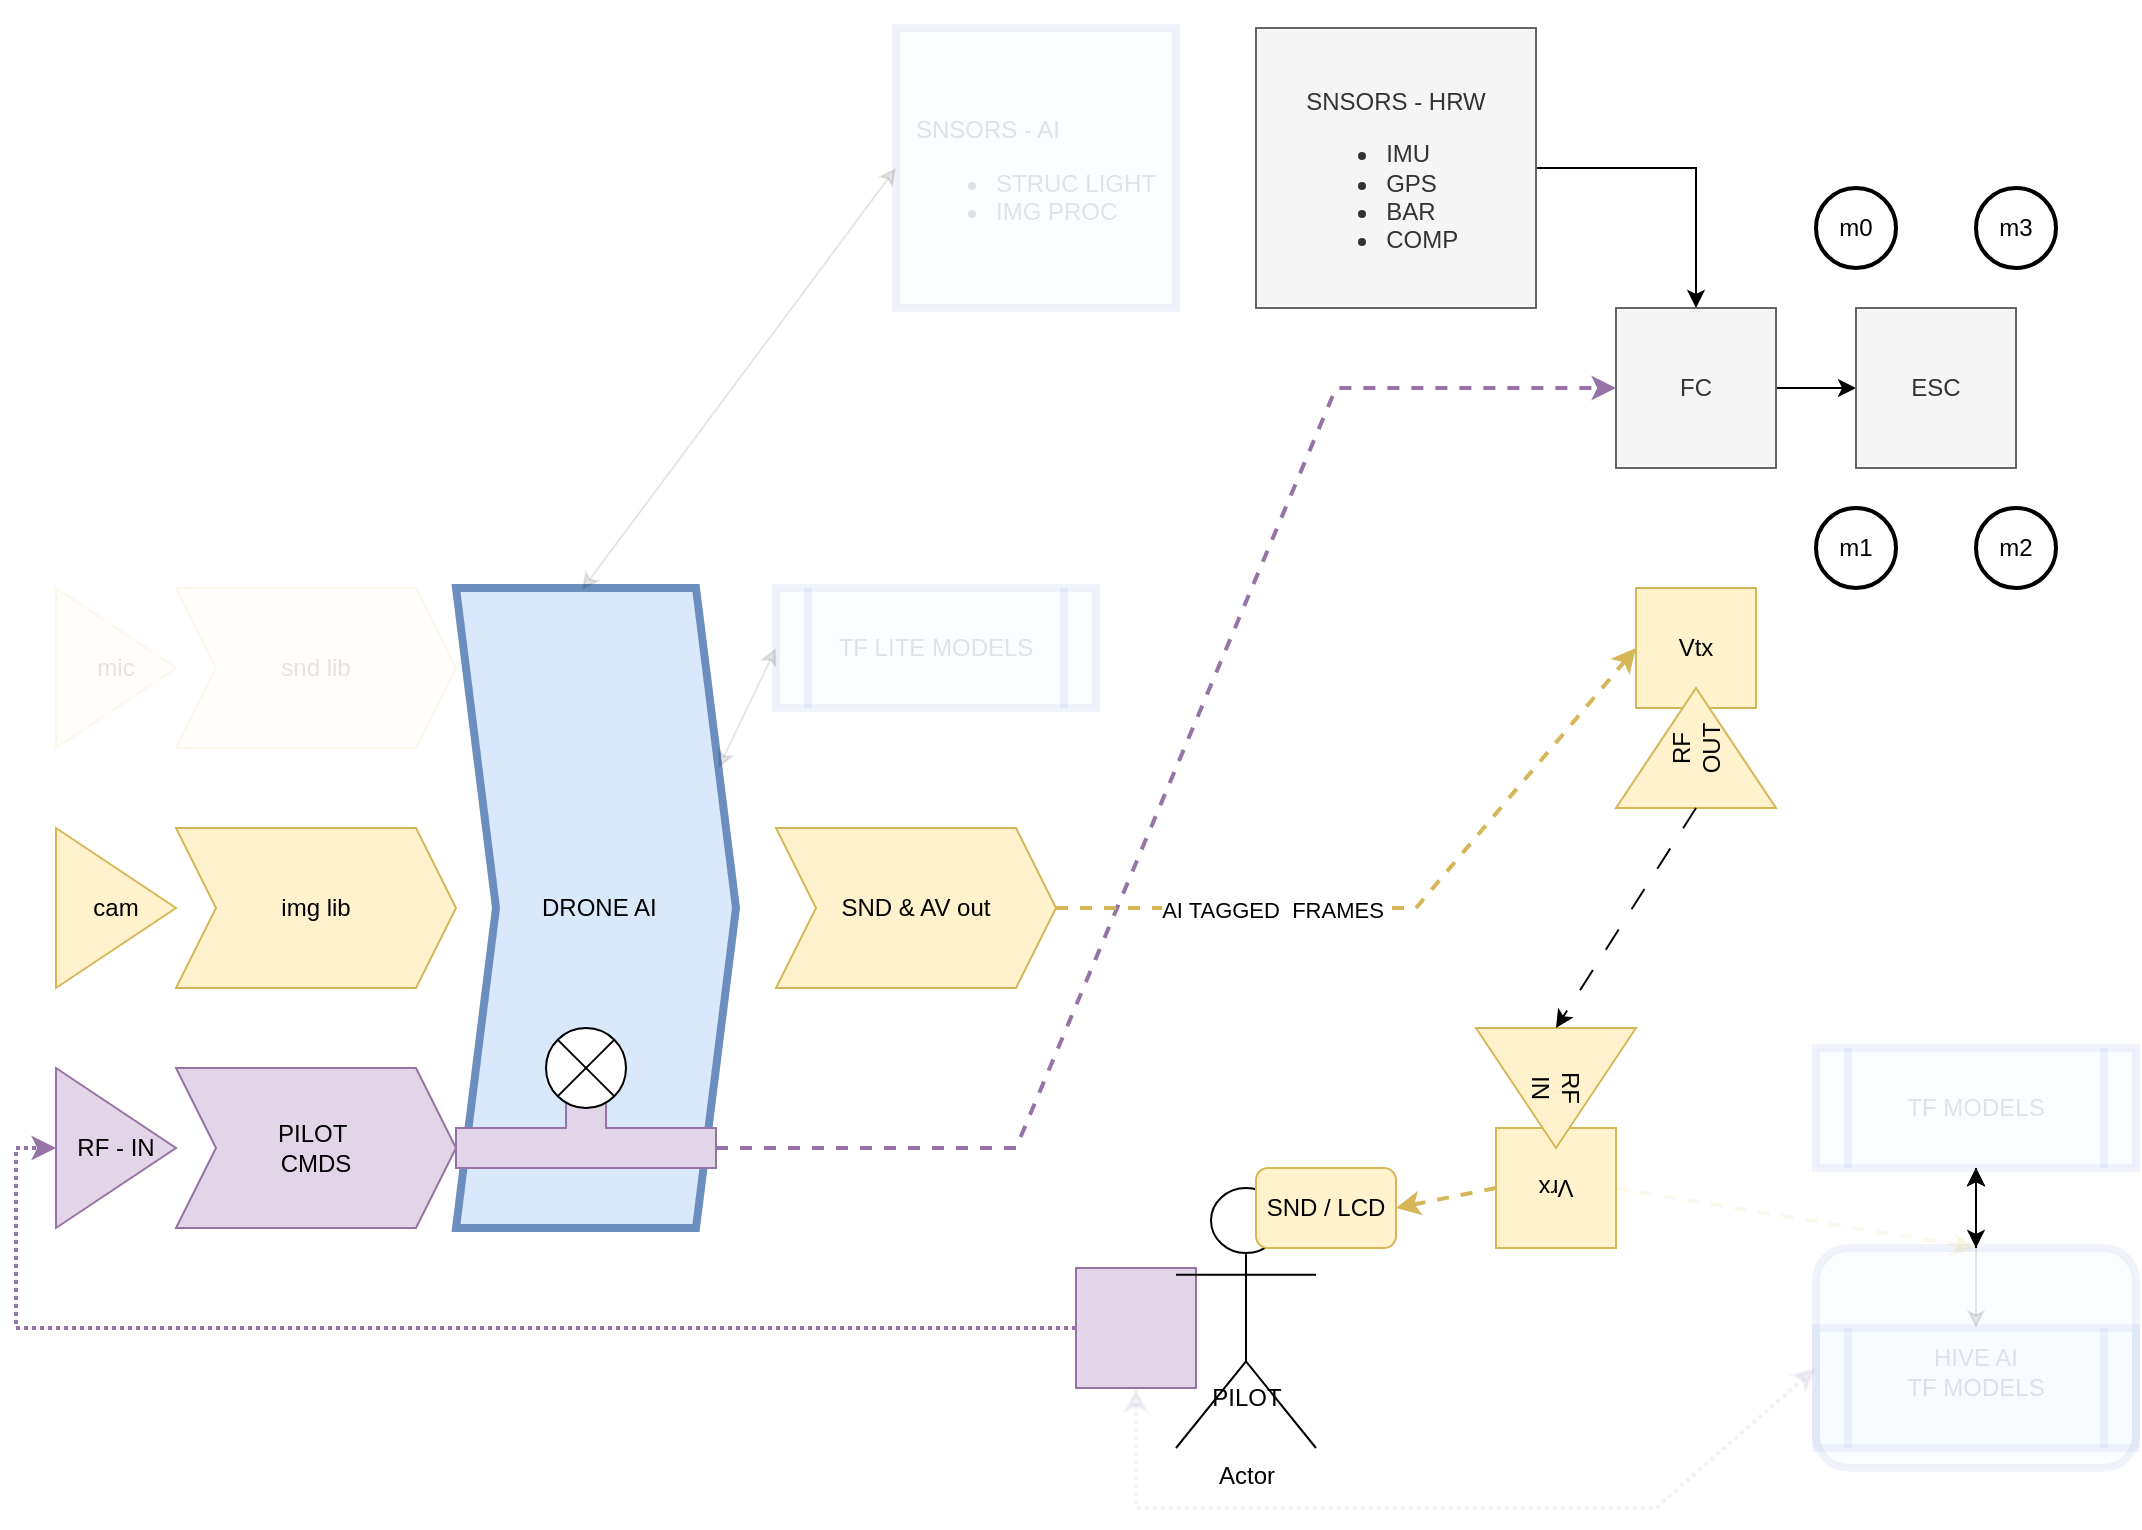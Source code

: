<mxfile version="22.1.16" type="github">
  <diagram name="Page-1" id="fXT3vuanvutzZHE2cfc6">
    <mxGraphModel dx="1386" dy="795" grid="1" gridSize="10" guides="1" tooltips="1" connect="1" arrows="1" fold="1" page="1" pageScale="1" pageWidth="1100" pageHeight="850" math="0" shadow="0">
      <root>
        <mxCell id="0" />
        <mxCell id="1" parent="0" />
        <mxCell id="ryT2o7gFrRwiRls5OtG9-1" value="&lt;div&gt;cam&lt;/div&gt;" style="triangle;whiteSpace=wrap;html=1;fillColor=#fff2cc;strokeColor=#d6b656;" parent="1" vertex="1">
          <mxGeometry x="40" y="480" width="60" height="80" as="geometry" />
        </mxCell>
        <mxCell id="ryT2o7gFrRwiRls5OtG9-2" value="img lib" style="shape=step;perimeter=stepPerimeter;whiteSpace=wrap;html=1;fixedSize=1;fillColor=#fff2cc;strokeColor=#d6b656;" parent="1" vertex="1">
          <mxGeometry x="100" y="480" width="140" height="80" as="geometry" />
        </mxCell>
        <mxCell id="ryT2o7gFrRwiRls5OtG9-16" style="edgeStyle=orthogonalEdgeStyle;rounded=0;orthogonalLoop=1;jettySize=auto;html=1;entryX=0;entryY=0.5;entryDx=0;entryDy=0;" parent="1" source="ryT2o7gFrRwiRls5OtG9-3" target="ryT2o7gFrRwiRls5OtG9-4" edge="1">
          <mxGeometry relative="1" as="geometry" />
        </mxCell>
        <mxCell id="ryT2o7gFrRwiRls5OtG9-3" value="FC" style="whiteSpace=wrap;html=1;aspect=fixed;fillColor=#f5f5f5;fontColor=#333333;strokeColor=#666666;" parent="1" vertex="1">
          <mxGeometry x="820" y="220" width="80" height="80" as="geometry" />
        </mxCell>
        <mxCell id="ryT2o7gFrRwiRls5OtG9-4" value="&lt;div&gt;ESC&lt;/div&gt;" style="whiteSpace=wrap;html=1;aspect=fixed;fillColor=#f5f5f5;fontColor=#333333;strokeColor=#666666;" parent="1" vertex="1">
          <mxGeometry x="940" y="220" width="80" height="80" as="geometry" />
        </mxCell>
        <mxCell id="ryT2o7gFrRwiRls5OtG9-5" value="mic" style="triangle;whiteSpace=wrap;html=1;fillColor=#fff2cc;strokeColor=#d6b656;opacity=10;textOpacity=10;" parent="1" vertex="1">
          <mxGeometry x="40" y="360" width="60" height="80" as="geometry" />
        </mxCell>
        <mxCell id="ryT2o7gFrRwiRls5OtG9-6" value="snd lib" style="shape=step;perimeter=stepPerimeter;whiteSpace=wrap;html=1;fixedSize=1;fillColor=#fff2cc;strokeColor=#d6b656;opacity=10;textOpacity=10;" parent="1" vertex="1">
          <mxGeometry x="100" y="360" width="140" height="80" as="geometry" />
        </mxCell>
        <mxCell id="ryT2o7gFrRwiRls5OtG9-7" value="m0" style="strokeWidth=2;html=1;shape=mxgraph.flowchart.start_2;whiteSpace=wrap;" parent="1" vertex="1">
          <mxGeometry x="920" y="160" width="40" height="40" as="geometry" />
        </mxCell>
        <mxCell id="ryT2o7gFrRwiRls5OtG9-8" value="m3" style="strokeWidth=2;html=1;shape=mxgraph.flowchart.start_2;whiteSpace=wrap;" parent="1" vertex="1">
          <mxGeometry x="1000" y="160" width="40" height="40" as="geometry" />
        </mxCell>
        <mxCell id="ryT2o7gFrRwiRls5OtG9-9" value="&lt;div&gt;m1&lt;/div&gt;" style="strokeWidth=2;html=1;shape=mxgraph.flowchart.start_2;whiteSpace=wrap;" parent="1" vertex="1">
          <mxGeometry x="920" y="320" width="40" height="40" as="geometry" />
        </mxCell>
        <mxCell id="ryT2o7gFrRwiRls5OtG9-10" value="&lt;div&gt;m2&lt;/div&gt;" style="strokeWidth=2;html=1;shape=mxgraph.flowchart.start_2;whiteSpace=wrap;" parent="1" vertex="1">
          <mxGeometry x="1000" y="320" width="40" height="40" as="geometry" />
        </mxCell>
        <mxCell id="ryT2o7gFrRwiRls5OtG9-15" style="edgeStyle=orthogonalEdgeStyle;rounded=0;orthogonalLoop=1;jettySize=auto;html=1;entryX=0.5;entryY=0;entryDx=0;entryDy=0;" parent="1" source="ryT2o7gFrRwiRls5OtG9-11" target="ryT2o7gFrRwiRls5OtG9-3" edge="1">
          <mxGeometry relative="1" as="geometry" />
        </mxCell>
        <mxCell id="ryT2o7gFrRwiRls5OtG9-11" value="&lt;div align=&quot;left&quot;&gt;&lt;br&gt;&lt;/div&gt;&lt;div align=&quot;left&quot;&gt;&lt;br&gt;&lt;/div&gt;&lt;div align=&quot;left&quot;&gt;&lt;br&gt;&lt;/div&gt;&lt;div align=&quot;left&quot;&gt;SNSORS - HRW&lt;br&gt;&lt;/div&gt;&lt;div align=&quot;left&quot;&gt;&lt;ul&gt;&lt;li&gt;IMU&lt;/li&gt;&lt;li&gt;GPS&lt;/li&gt;&lt;li&gt;BAR&lt;/li&gt;&lt;li&gt;COMP&lt;/li&gt;&lt;/ul&gt;&lt;/div&gt;&lt;div&gt;&lt;br&gt;&lt;/div&gt;&lt;div&gt;&lt;br&gt;&lt;/div&gt;" style="whiteSpace=wrap;html=1;aspect=fixed;fillColor=#f5f5f5;fontColor=#333333;strokeColor=#666666;" parent="1" vertex="1">
          <mxGeometry x="640" y="80" width="140" height="140" as="geometry" />
        </mxCell>
        <mxCell id="ryT2o7gFrRwiRls5OtG9-17" value="&lt;div align=&quot;left&quot;&gt;&lt;br&gt;&lt;/div&gt;&lt;div align=&quot;left&quot;&gt;&lt;br&gt;&lt;/div&gt;&lt;div align=&quot;left&quot;&gt;&lt;br&gt;&lt;/div&gt;&lt;div align=&quot;left&quot;&gt;SNSORS - AI&lt;br&gt;&lt;/div&gt;&lt;div align=&quot;left&quot;&gt;&lt;ul&gt;&lt;li&gt;STRUC LIGHT&lt;/li&gt;&lt;li&gt;IMG PROC&lt;/li&gt;&lt;/ul&gt;&lt;/div&gt;&lt;div&gt;&lt;br&gt;&lt;/div&gt;&lt;div&gt;&lt;br&gt;&lt;/div&gt;" style="whiteSpace=wrap;html=1;aspect=fixed;fillColor=#dae8fc;strokeColor=#6c8ebf;strokeWidth=4;glass=0;opacity=10;textOpacity=10;" parent="1" vertex="1">
          <mxGeometry x="460" y="80" width="140" height="140" as="geometry" />
        </mxCell>
        <mxCell id="ryT2o7gFrRwiRls5OtG9-20" value="RF - IN" style="triangle;whiteSpace=wrap;html=1;fillColor=#e1d5e7;strokeColor=#9673a6;" parent="1" vertex="1">
          <mxGeometry x="40" y="600" width="60" height="80" as="geometry" />
        </mxCell>
        <mxCell id="ryT2o7gFrRwiRls5OtG9-21" value="&lt;div&gt;PILOT&amp;nbsp;&lt;/div&gt;&lt;div&gt;CMDS&lt;/div&gt;" style="shape=step;perimeter=stepPerimeter;whiteSpace=wrap;html=1;fixedSize=1;fillColor=#e1d5e7;strokeColor=#9673a6;" parent="1" vertex="1">
          <mxGeometry x="100" y="600" width="140" height="80" as="geometry" />
        </mxCell>
        <mxCell id="ryT2o7gFrRwiRls5OtG9-22" value="Vtx" style="whiteSpace=wrap;html=1;aspect=fixed;fillColor=#fff2cc;strokeColor=#d6b656;" parent="1" vertex="1">
          <mxGeometry x="830" y="360" width="60" height="60" as="geometry" />
        </mxCell>
        <mxCell id="ryT2o7gFrRwiRls5OtG9-23" value="&lt;div&gt;RF&lt;/div&gt;&lt;div&gt;OUT&lt;/div&gt;" style="triangle;whiteSpace=wrap;html=1;rotation=-90;fillColor=#fff2cc;strokeColor=#d6b656;" parent="1" vertex="1">
          <mxGeometry x="830" y="400" width="60" height="80" as="geometry" />
        </mxCell>
        <mxCell id="ryT2o7gFrRwiRls5OtG9-33" style="edgeStyle=orthogonalEdgeStyle;rounded=0;orthogonalLoop=1;jettySize=auto;html=1;entryX=0;entryY=0.5;entryDx=0;entryDy=0;exitX=0;exitY=0.5;exitDx=0;exitDy=0;fillColor=#e1d5e7;strokeColor=#9673a6;strokeWidth=2;dashed=1;dashPattern=1 1;" parent="1" source="ryT2o7gFrRwiRls5OtG9-34" target="ryT2o7gFrRwiRls5OtG9-20" edge="1">
          <mxGeometry relative="1" as="geometry">
            <mxPoint x="610" y="730" as="sourcePoint" />
          </mxGeometry>
        </mxCell>
        <mxCell id="ryT2o7gFrRwiRls5OtG9-34" value="" style="whiteSpace=wrap;html=1;aspect=fixed;fillColor=#e1d5e7;strokeColor=#9673a6;" parent="1" vertex="1">
          <mxGeometry x="550" y="700" width="60" height="60" as="geometry" />
        </mxCell>
        <mxCell id="ryT2o7gFrRwiRls5OtG9-36" value="" style="endArrow=classic;html=1;rounded=0;exitX=0;exitY=0;exitDx=0;exitDy=10;exitPerimeter=0;entryX=0;entryY=0.5;entryDx=0;entryDy=0;strokeWidth=2;fillColor=#e1d5e7;strokeColor=#9673a6;dashed=1;" parent="1" source="ryT2o7gFrRwiRls5OtG9-35" target="ryT2o7gFrRwiRls5OtG9-3" edge="1">
          <mxGeometry width="50" height="50" relative="1" as="geometry">
            <mxPoint x="500" y="500" as="sourcePoint" />
            <mxPoint x="550" y="450" as="targetPoint" />
            <Array as="points">
              <mxPoint x="520" y="640" />
              <mxPoint x="680" y="260" />
            </Array>
          </mxGeometry>
        </mxCell>
        <mxCell id="ryT2o7gFrRwiRls5OtG9-37" value="" style="group;strokeWidth=4;strokeColor=none;" parent="1" vertex="1" connectable="0">
          <mxGeometry x="240" y="360" width="140" height="320" as="geometry" />
        </mxCell>
        <mxCell id="ryT2o7gFrRwiRls5OtG9-18" value="&lt;div&gt;&amp;nbsp;DRONE AI&lt;/div&gt;" style="shape=step;perimeter=stepPerimeter;whiteSpace=wrap;html=1;fixedSize=1;fillColor=#dae8fc;strokeColor=#6c8ebf;movable=1;resizable=1;rotatable=1;deletable=1;editable=1;locked=0;connectable=1;strokeWidth=4;" parent="ryT2o7gFrRwiRls5OtG9-37" vertex="1">
          <mxGeometry width="140" height="320" as="geometry" />
        </mxCell>
        <mxCell id="ryT2o7gFrRwiRls5OtG9-35" value="" style="shape=tee;whiteSpace=wrap;html=1;rotation=-180;fillColor=#e1d5e7;strokeColor=#9673a6;movable=1;resizable=1;rotatable=1;deletable=1;editable=1;locked=0;connectable=1;" parent="ryT2o7gFrRwiRls5OtG9-37" vertex="1">
          <mxGeometry y="250" width="130" height="40" as="geometry" />
        </mxCell>
        <mxCell id="ryT2o7gFrRwiRls5OtG9-43" value="" style="shape=sumEllipse;perimeter=ellipsePerimeter;whiteSpace=wrap;html=1;backgroundOutline=1;" parent="ryT2o7gFrRwiRls5OtG9-37" vertex="1">
          <mxGeometry x="45" y="220" width="40" height="40" as="geometry" />
        </mxCell>
        <mxCell id="ryT2o7gFrRwiRls5OtG9-38" value="SND &amp;amp; AV out" style="shape=step;perimeter=stepPerimeter;whiteSpace=wrap;html=1;fixedSize=1;fillColor=#fff2cc;strokeColor=#d6b656;" parent="1" vertex="1">
          <mxGeometry x="400" y="480" width="140" height="80" as="geometry" />
        </mxCell>
        <mxCell id="ryT2o7gFrRwiRls5OtG9-42" value="" style="endArrow=classic;html=1;rounded=0;exitX=1;exitY=0.5;exitDx=0;exitDy=0;entryX=0;entryY=0.5;entryDx=0;entryDy=0;fillColor=#fff2cc;strokeColor=#d6b656;strokeWidth=2;dashed=1;" parent="1" source="ryT2o7gFrRwiRls5OtG9-38" target="ryT2o7gFrRwiRls5OtG9-22" edge="1">
          <mxGeometry width="50" height="50" relative="1" as="geometry">
            <mxPoint x="500" y="420" as="sourcePoint" />
            <mxPoint x="550" y="370" as="targetPoint" />
            <Array as="points">
              <mxPoint x="720" y="520" />
            </Array>
          </mxGeometry>
        </mxCell>
        <mxCell id="ryT2o7gFrRwiRls5OtG9-62" value="&lt;div&gt;AI TAGGED&amp;nbsp; FRAMES&lt;/div&gt;" style="edgeLabel;html=1;align=center;verticalAlign=middle;resizable=0;points=[];" parent="ryT2o7gFrRwiRls5OtG9-42" vertex="1" connectable="0">
          <mxGeometry x="-0.383" y="-1" relative="1" as="geometry">
            <mxPoint as="offset" />
          </mxGeometry>
        </mxCell>
        <mxCell id="ryT2o7gFrRwiRls5OtG9-47" value="" style="group;rotation=-180;" parent="1" vertex="1" connectable="0">
          <mxGeometry x="750" y="580" width="80" height="110" as="geometry" />
        </mxCell>
        <mxCell id="ryT2o7gFrRwiRls5OtG9-45" value="&lt;div&gt;Vrx&lt;/div&gt;" style="whiteSpace=wrap;html=1;aspect=fixed;fillColor=#fff2cc;strokeColor=#d6b656;rotation=-180;" parent="ryT2o7gFrRwiRls5OtG9-47" vertex="1">
          <mxGeometry x="10" y="50" width="60" height="60" as="geometry" />
        </mxCell>
        <mxCell id="ryT2o7gFrRwiRls5OtG9-46" value="&lt;div&gt;RF&lt;/div&gt;&lt;div&gt;IN&lt;/div&gt;" style="triangle;whiteSpace=wrap;html=1;rotation=-270;fillColor=#fff2cc;strokeColor=#d6b656;" parent="ryT2o7gFrRwiRls5OtG9-47" vertex="1">
          <mxGeometry x="10" y="-10" width="60" height="80" as="geometry" />
        </mxCell>
        <mxCell id="ryT2o7gFrRwiRls5OtG9-52" value="" style="endArrow=classic;startArrow=classic;html=1;rounded=0;entryX=0;entryY=0.5;entryDx=0;entryDy=0;exitX=0.45;exitY=0.003;exitDx=0;exitDy=0;exitPerimeter=0;opacity=10;" parent="1" source="ryT2o7gFrRwiRls5OtG9-18" target="ryT2o7gFrRwiRls5OtG9-17" edge="1">
          <mxGeometry width="50" height="50" relative="1" as="geometry">
            <mxPoint x="500" y="470" as="sourcePoint" />
            <mxPoint x="550" y="420" as="targetPoint" />
          </mxGeometry>
        </mxCell>
        <mxCell id="ryT2o7gFrRwiRls5OtG9-53" value="" style="endArrow=classic;html=1;rounded=0;entryX=0;entryY=0.5;entryDx=0;entryDy=0;exitX=0;exitY=0.5;exitDx=0;exitDy=0;dashed=1;dashPattern=12 12;" parent="1" source="ryT2o7gFrRwiRls5OtG9-23" target="ryT2o7gFrRwiRls5OtG9-46" edge="1">
          <mxGeometry width="50" height="50" relative="1" as="geometry">
            <mxPoint x="500" y="500" as="sourcePoint" />
            <mxPoint x="550" y="450" as="targetPoint" />
          </mxGeometry>
        </mxCell>
        <mxCell id="ryT2o7gFrRwiRls5OtG9-57" value="" style="endArrow=classic;html=1;rounded=0;entryX=1;entryY=0.5;entryDx=0;entryDy=0;strokeWidth=2;fillColor=#fff2cc;strokeColor=#d6b656;dashed=1;exitX=1;exitY=0.5;exitDx=0;exitDy=0;" parent="1" source="ryT2o7gFrRwiRls5OtG9-45" target="ryT2o7gFrRwiRls5OtG9-54" edge="1">
          <mxGeometry width="50" height="50" relative="1" as="geometry">
            <mxPoint x="810" y="710" as="sourcePoint" />
            <mxPoint x="690" y="720" as="targetPoint" />
          </mxGeometry>
        </mxCell>
        <mxCell id="n2oy-H6I7TYns77ilxJf-3" value="" style="edgeStyle=orthogonalEdgeStyle;rounded=0;orthogonalLoop=1;jettySize=auto;html=1;" edge="1" parent="1" source="ryT2o7gFrRwiRls5OtG9-58" target="ryT2o7gFrRwiRls5OtG9-66">
          <mxGeometry relative="1" as="geometry" />
        </mxCell>
        <mxCell id="n2oy-H6I7TYns77ilxJf-4" value="" style="edgeStyle=orthogonalEdgeStyle;rounded=0;orthogonalLoop=1;jettySize=auto;html=1;" edge="1" parent="1" source="ryT2o7gFrRwiRls5OtG9-58" target="ryT2o7gFrRwiRls5OtG9-66">
          <mxGeometry relative="1" as="geometry" />
        </mxCell>
        <mxCell id="n2oy-H6I7TYns77ilxJf-5" value="" style="edgeStyle=orthogonalEdgeStyle;rounded=0;orthogonalLoop=1;jettySize=auto;html=1;" edge="1" parent="1" source="ryT2o7gFrRwiRls5OtG9-58" target="ryT2o7gFrRwiRls5OtG9-66">
          <mxGeometry relative="1" as="geometry" />
        </mxCell>
        <mxCell id="ryT2o7gFrRwiRls5OtG9-58" value="&lt;div&gt;HIVE AI&lt;/div&gt;" style="rounded=1;whiteSpace=wrap;html=1;fillColor=#dae8fc;strokeColor=#6c8ebf;strokeWidth=4;opacity=10;textOpacity=10;" parent="1" vertex="1">
          <mxGeometry x="920" y="690" width="160" height="110" as="geometry" />
        </mxCell>
        <mxCell id="ryT2o7gFrRwiRls5OtG9-59" value="" style="endArrow=classic;html=1;rounded=0;entryX=0.5;entryY=0;entryDx=0;entryDy=0;strokeWidth=2;fillColor=#fff2cc;strokeColor=#d6b656;dashed=1;exitX=0;exitY=0.5;exitDx=0;exitDy=0;textOpacity=10;opacity=10;" parent="1" source="ryT2o7gFrRwiRls5OtG9-45" target="ryT2o7gFrRwiRls5OtG9-58" edge="1">
          <mxGeometry width="50" height="50" relative="1" as="geometry">
            <mxPoint x="1000" y="650" as="sourcePoint" />
            <mxPoint x="950" y="660" as="targetPoint" />
          </mxGeometry>
        </mxCell>
        <mxCell id="ryT2o7gFrRwiRls5OtG9-60" value="" style="endArrow=classic;startArrow=classic;html=1;rounded=0;exitX=0.5;exitY=1;exitDx=0;exitDy=0;entryX=0;entryY=0.545;entryDx=0;entryDy=0;entryPerimeter=0;strokeWidth=2;fillColor=#e1d5e7;strokeColor=#9673a6;dashed=1;dashPattern=1 1;opacity=10;" parent="1" source="ryT2o7gFrRwiRls5OtG9-34" target="ryT2o7gFrRwiRls5OtG9-58" edge="1">
          <mxGeometry width="50" height="50" relative="1" as="geometry">
            <mxPoint x="720" y="740" as="sourcePoint" />
            <mxPoint x="910" y="750" as="targetPoint" />
            <Array as="points">
              <mxPoint x="580" y="820" />
              <mxPoint x="840" y="820" />
            </Array>
          </mxGeometry>
        </mxCell>
        <mxCell id="ryT2o7gFrRwiRls5OtG9-61" value="" style="group" parent="1" vertex="1" connectable="0">
          <mxGeometry x="600" y="660" width="110" height="130" as="geometry" />
        </mxCell>
        <mxCell id="ryT2o7gFrRwiRls5OtG9-27" value="Actor" style="shape=umlActor;verticalLabelPosition=bottom;verticalAlign=top;html=1;outlineConnect=0;" parent="ryT2o7gFrRwiRls5OtG9-61" vertex="1">
          <mxGeometry width="70" height="130" as="geometry" />
        </mxCell>
        <mxCell id="ryT2o7gFrRwiRls5OtG9-30" value="&lt;div&gt;PILOT&lt;/div&gt;" style="text;html=1;align=center;verticalAlign=middle;resizable=0;points=[];autosize=1;strokeColor=none;fillColor=none;" parent="ryT2o7gFrRwiRls5OtG9-61" vertex="1">
          <mxGeometry x="5" y="90" width="60" height="30" as="geometry" />
        </mxCell>
        <mxCell id="ryT2o7gFrRwiRls5OtG9-54" value="SND / LCD" style="rounded=1;whiteSpace=wrap;html=1;fillColor=#fff2cc;strokeColor=#d6b656;" parent="ryT2o7gFrRwiRls5OtG9-61" vertex="1">
          <mxGeometry x="40" y="-10" width="70" height="40" as="geometry" />
        </mxCell>
        <mxCell id="ryT2o7gFrRwiRls5OtG9-64" value="TF LITE MODELS" style="shape=process;whiteSpace=wrap;html=1;backgroundOutline=1;fillColor=#dae8fc;strokeColor=#6c8ebf;strokeWidth=4;opacity=10;textOpacity=10;" parent="1" vertex="1">
          <mxGeometry x="400" y="360" width="160" height="60" as="geometry" />
        </mxCell>
        <mxCell id="ryT2o7gFrRwiRls5OtG9-65" value="" style="endArrow=classic;startArrow=classic;html=1;rounded=0;entryX=0;entryY=0.5;entryDx=0;entryDy=0;exitX=1;exitY=0.25;exitDx=0;exitDy=0;opacity=10;" parent="1" source="ryT2o7gFrRwiRls5OtG9-18" target="ryT2o7gFrRwiRls5OtG9-64" edge="1">
          <mxGeometry width="50" height="50" relative="1" as="geometry">
            <mxPoint x="570" y="490" as="sourcePoint" />
            <mxPoint x="620" y="440" as="targetPoint" />
          </mxGeometry>
        </mxCell>
        <mxCell id="ryT2o7gFrRwiRls5OtG9-67" value="" style="edgeStyle=orthogonalEdgeStyle;rounded=0;orthogonalLoop=1;jettySize=auto;html=1;" parent="1" source="ryT2o7gFrRwiRls5OtG9-66" target="ryT2o7gFrRwiRls5OtG9-58" edge="1">
          <mxGeometry relative="1" as="geometry" />
        </mxCell>
        <mxCell id="n2oy-H6I7TYns77ilxJf-2" value="" style="edgeStyle=orthogonalEdgeStyle;rounded=0;orthogonalLoop=1;jettySize=auto;html=1;textOpacity=10;opacity=10;" edge="1" parent="1" source="ryT2o7gFrRwiRls5OtG9-66">
          <mxGeometry relative="1" as="geometry">
            <mxPoint x="1000" y="730" as="targetPoint" />
          </mxGeometry>
        </mxCell>
        <mxCell id="ryT2o7gFrRwiRls5OtG9-66" value="TF MODELS" style="shape=process;whiteSpace=wrap;html=1;backgroundOutline=1;fillColor=#dae8fc;strokeColor=#6c8ebf;strokeWidth=4;opacity=10;textOpacity=10;" parent="1" vertex="1">
          <mxGeometry x="920" y="590" width="160" height="60" as="geometry" />
        </mxCell>
        <mxCell id="n2oy-H6I7TYns77ilxJf-1" value="TF MODELS" style="shape=process;whiteSpace=wrap;html=1;backgroundOutline=1;fillColor=#dae8fc;strokeColor=#6c8ebf;strokeWidth=4;opacity=10;textOpacity=10;" vertex="1" parent="1">
          <mxGeometry x="920" y="730" width="160" height="60" as="geometry" />
        </mxCell>
      </root>
    </mxGraphModel>
  </diagram>
</mxfile>
